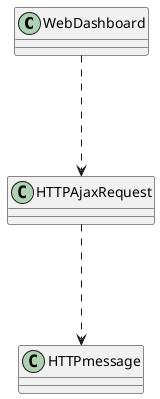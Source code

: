 @startuml
skinparam classAttributeIconSize 0


class WebDashboard {
}

class HTTPAjaxRequest {
}

class HTTPmessage {
}


WebDashboard ...> HTTPAjaxRequest
HTTPAjaxRequest ...> HTTPmessage


@enduml